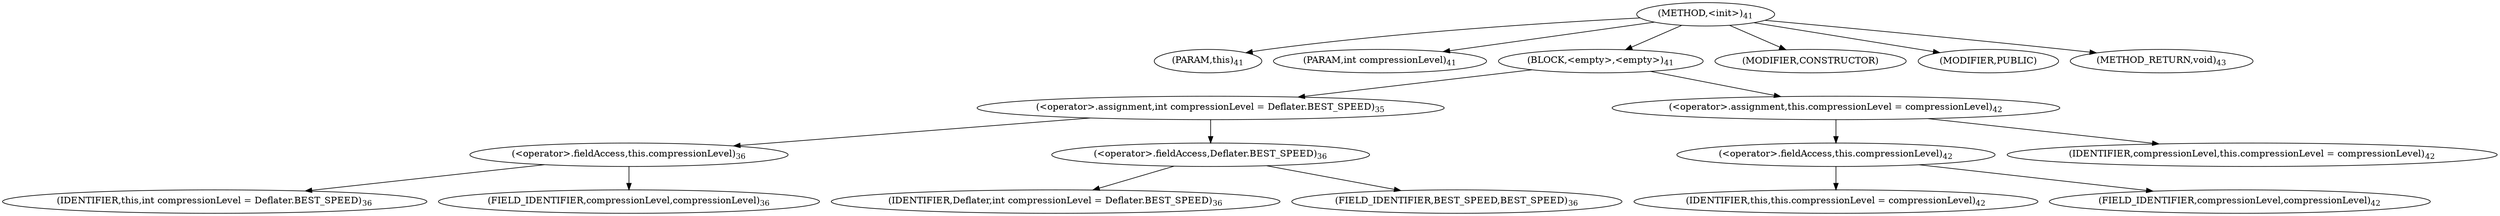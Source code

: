 digraph "&lt;init&gt;" {  
"31" [label = <(METHOD,&lt;init&gt;)<SUB>41</SUB>> ]
"4" [label = <(PARAM,this)<SUB>41</SUB>> ]
"32" [label = <(PARAM,int compressionLevel)<SUB>41</SUB>> ]
"33" [label = <(BLOCK,&lt;empty&gt;,&lt;empty&gt;)<SUB>41</SUB>> ]
"34" [label = <(&lt;operator&gt;.assignment,int compressionLevel = Deflater.BEST_SPEED)<SUB>35</SUB>> ]
"35" [label = <(&lt;operator&gt;.fieldAccess,this.compressionLevel)<SUB>36</SUB>> ]
"36" [label = <(IDENTIFIER,this,int compressionLevel = Deflater.BEST_SPEED)<SUB>36</SUB>> ]
"37" [label = <(FIELD_IDENTIFIER,compressionLevel,compressionLevel)<SUB>36</SUB>> ]
"38" [label = <(&lt;operator&gt;.fieldAccess,Deflater.BEST_SPEED)<SUB>36</SUB>> ]
"39" [label = <(IDENTIFIER,Deflater,int compressionLevel = Deflater.BEST_SPEED)<SUB>36</SUB>> ]
"40" [label = <(FIELD_IDENTIFIER,BEST_SPEED,BEST_SPEED)<SUB>36</SUB>> ]
"41" [label = <(&lt;operator&gt;.assignment,this.compressionLevel = compressionLevel)<SUB>42</SUB>> ]
"42" [label = <(&lt;operator&gt;.fieldAccess,this.compressionLevel)<SUB>42</SUB>> ]
"3" [label = <(IDENTIFIER,this,this.compressionLevel = compressionLevel)<SUB>42</SUB>> ]
"43" [label = <(FIELD_IDENTIFIER,compressionLevel,compressionLevel)<SUB>42</SUB>> ]
"44" [label = <(IDENTIFIER,compressionLevel,this.compressionLevel = compressionLevel)<SUB>42</SUB>> ]
"45" [label = <(MODIFIER,CONSTRUCTOR)> ]
"46" [label = <(MODIFIER,PUBLIC)> ]
"47" [label = <(METHOD_RETURN,void)<SUB>43</SUB>> ]
  "31" -> "4" 
  "31" -> "32" 
  "31" -> "33" 
  "31" -> "45" 
  "31" -> "46" 
  "31" -> "47" 
  "33" -> "34" 
  "33" -> "41" 
  "34" -> "35" 
  "34" -> "38" 
  "35" -> "36" 
  "35" -> "37" 
  "38" -> "39" 
  "38" -> "40" 
  "41" -> "42" 
  "41" -> "44" 
  "42" -> "3" 
  "42" -> "43" 
}
